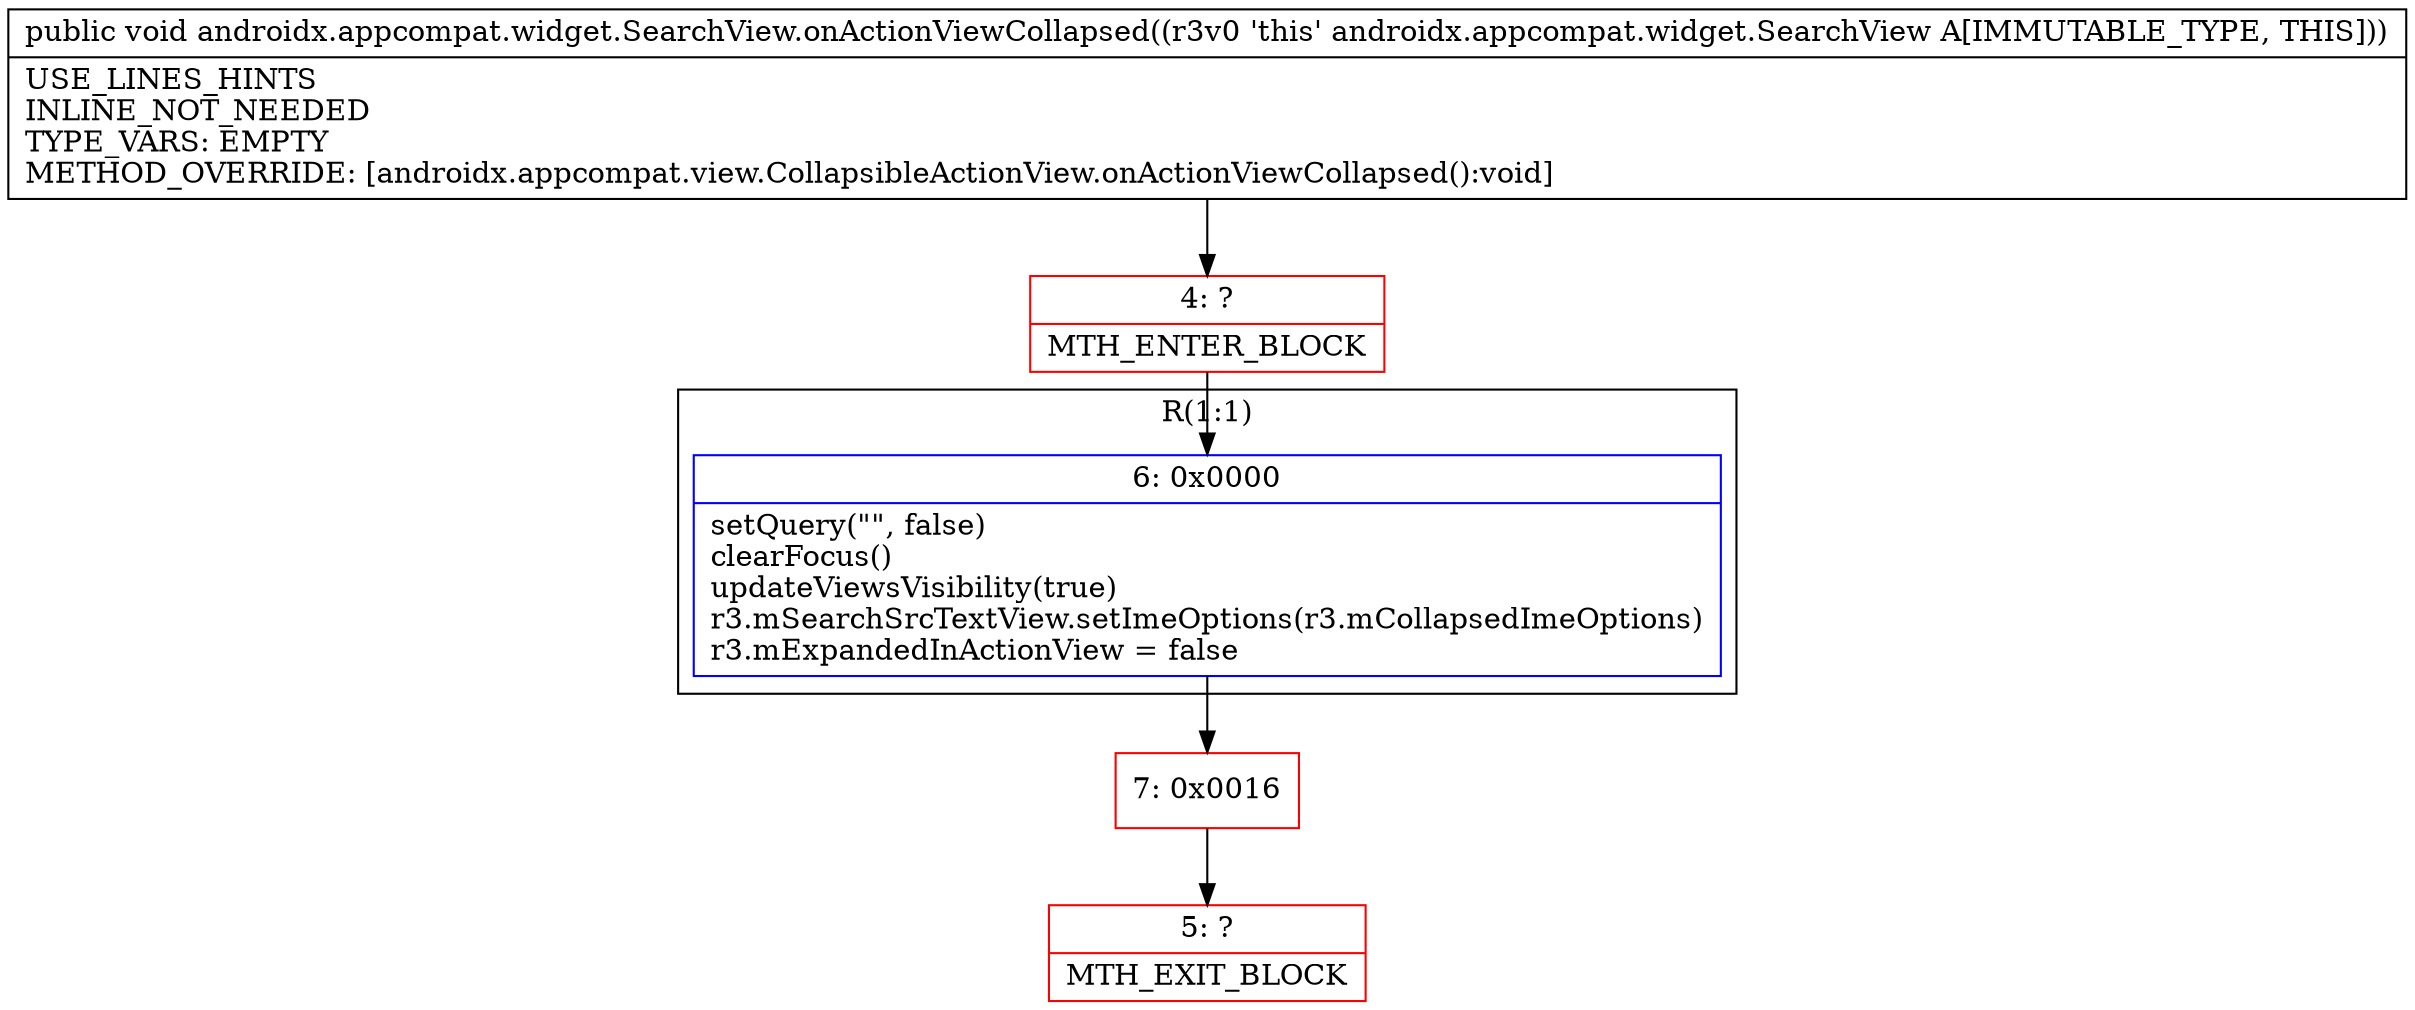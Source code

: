 digraph "CFG forandroidx.appcompat.widget.SearchView.onActionViewCollapsed()V" {
subgraph cluster_Region_2005663008 {
label = "R(1:1)";
node [shape=record,color=blue];
Node_6 [shape=record,label="{6\:\ 0x0000|setQuery(\"\", false)\lclearFocus()\lupdateViewsVisibility(true)\lr3.mSearchSrcTextView.setImeOptions(r3.mCollapsedImeOptions)\lr3.mExpandedInActionView = false\l}"];
}
Node_4 [shape=record,color=red,label="{4\:\ ?|MTH_ENTER_BLOCK\l}"];
Node_7 [shape=record,color=red,label="{7\:\ 0x0016}"];
Node_5 [shape=record,color=red,label="{5\:\ ?|MTH_EXIT_BLOCK\l}"];
MethodNode[shape=record,label="{public void androidx.appcompat.widget.SearchView.onActionViewCollapsed((r3v0 'this' androidx.appcompat.widget.SearchView A[IMMUTABLE_TYPE, THIS]))  | USE_LINES_HINTS\lINLINE_NOT_NEEDED\lTYPE_VARS: EMPTY\lMETHOD_OVERRIDE: [androidx.appcompat.view.CollapsibleActionView.onActionViewCollapsed():void]\l}"];
MethodNode -> Node_4;Node_6 -> Node_7;
Node_4 -> Node_6;
Node_7 -> Node_5;
}

